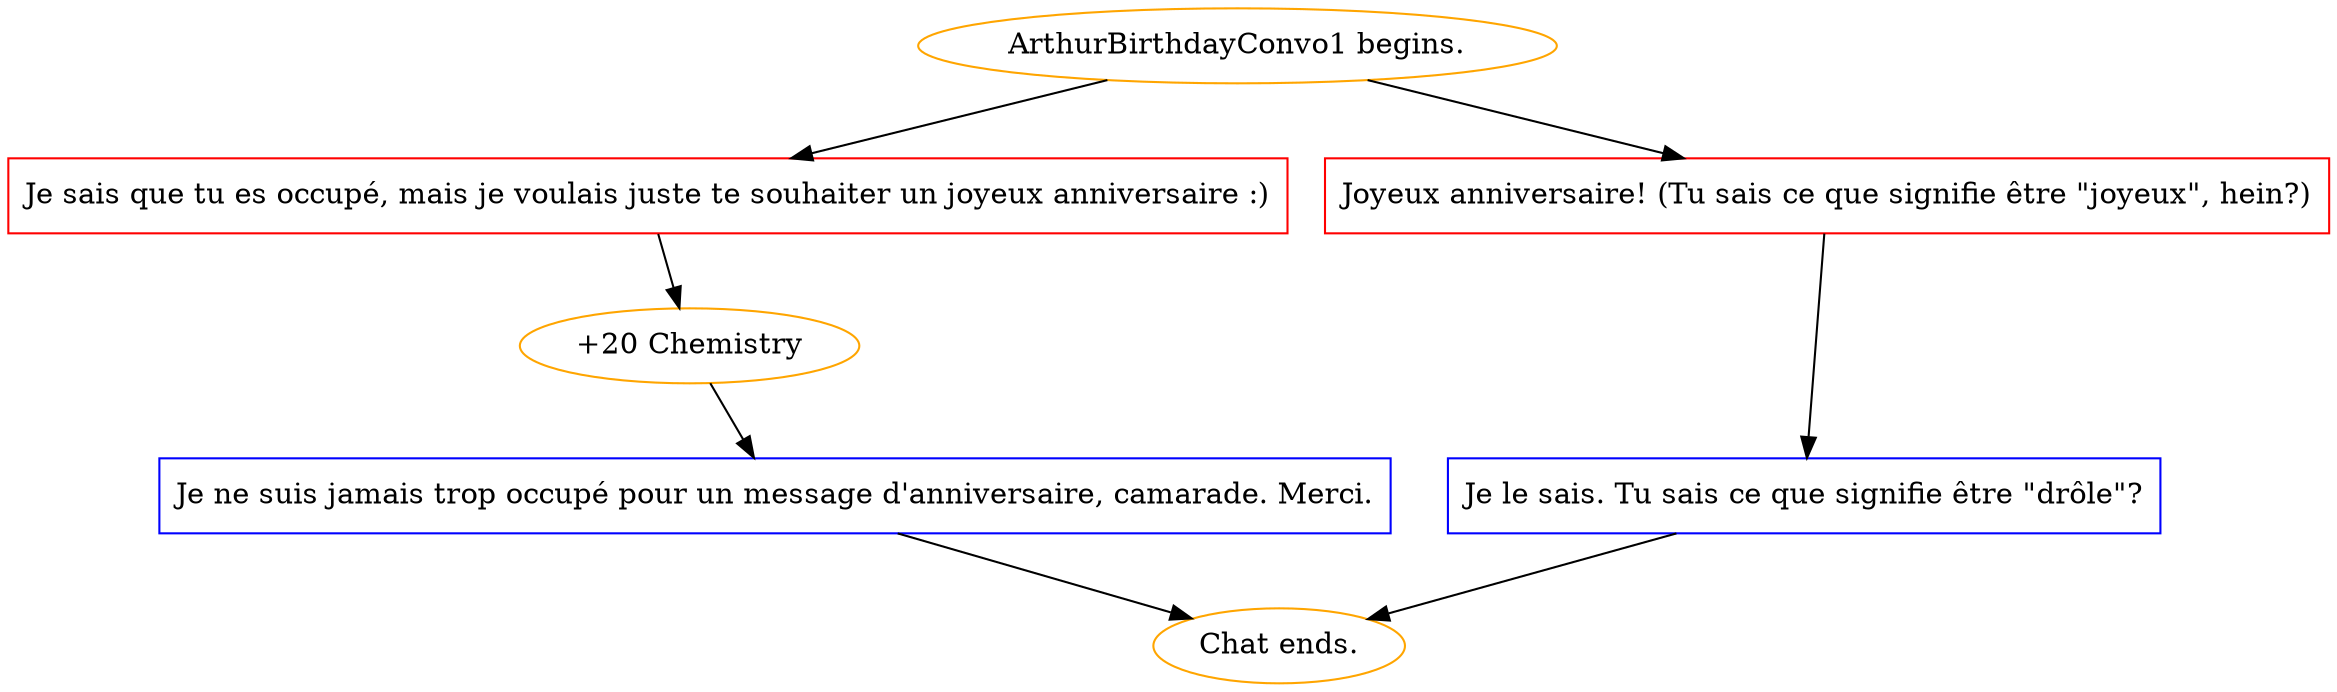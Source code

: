digraph {
	"ArthurBirthdayConvo1 begins." [color=orange];
		"ArthurBirthdayConvo1 begins." -> j2632952440;
		"ArthurBirthdayConvo1 begins." -> j843096715;
	j2632952440 [label="Je sais que tu es occupé, mais je voulais juste te souhaiter un joyeux anniversaire :)",shape=box,color=red];
		j2632952440 -> j3148050322;
	j843096715 [label="Joyeux anniversaire! (Tu sais ce que signifie être \"joyeux\", hein?)",shape=box,color=red];
		j843096715 -> j2373685295;
	j3148050322 [label="+20 Chemistry",color=orange];
		j3148050322 -> j2206729812;
	j2373685295 [label="Je le sais. Tu sais ce que signifie être \"drôle\"?",shape=box,color=blue];
		j2373685295 -> "Chat ends.";
	j2206729812 [label="Je ne suis jamais trop occupé pour un message d'anniversaire, camarade. Merci.",shape=box,color=blue];
		j2206729812 -> "Chat ends.";
	"Chat ends." [color=orange];
}